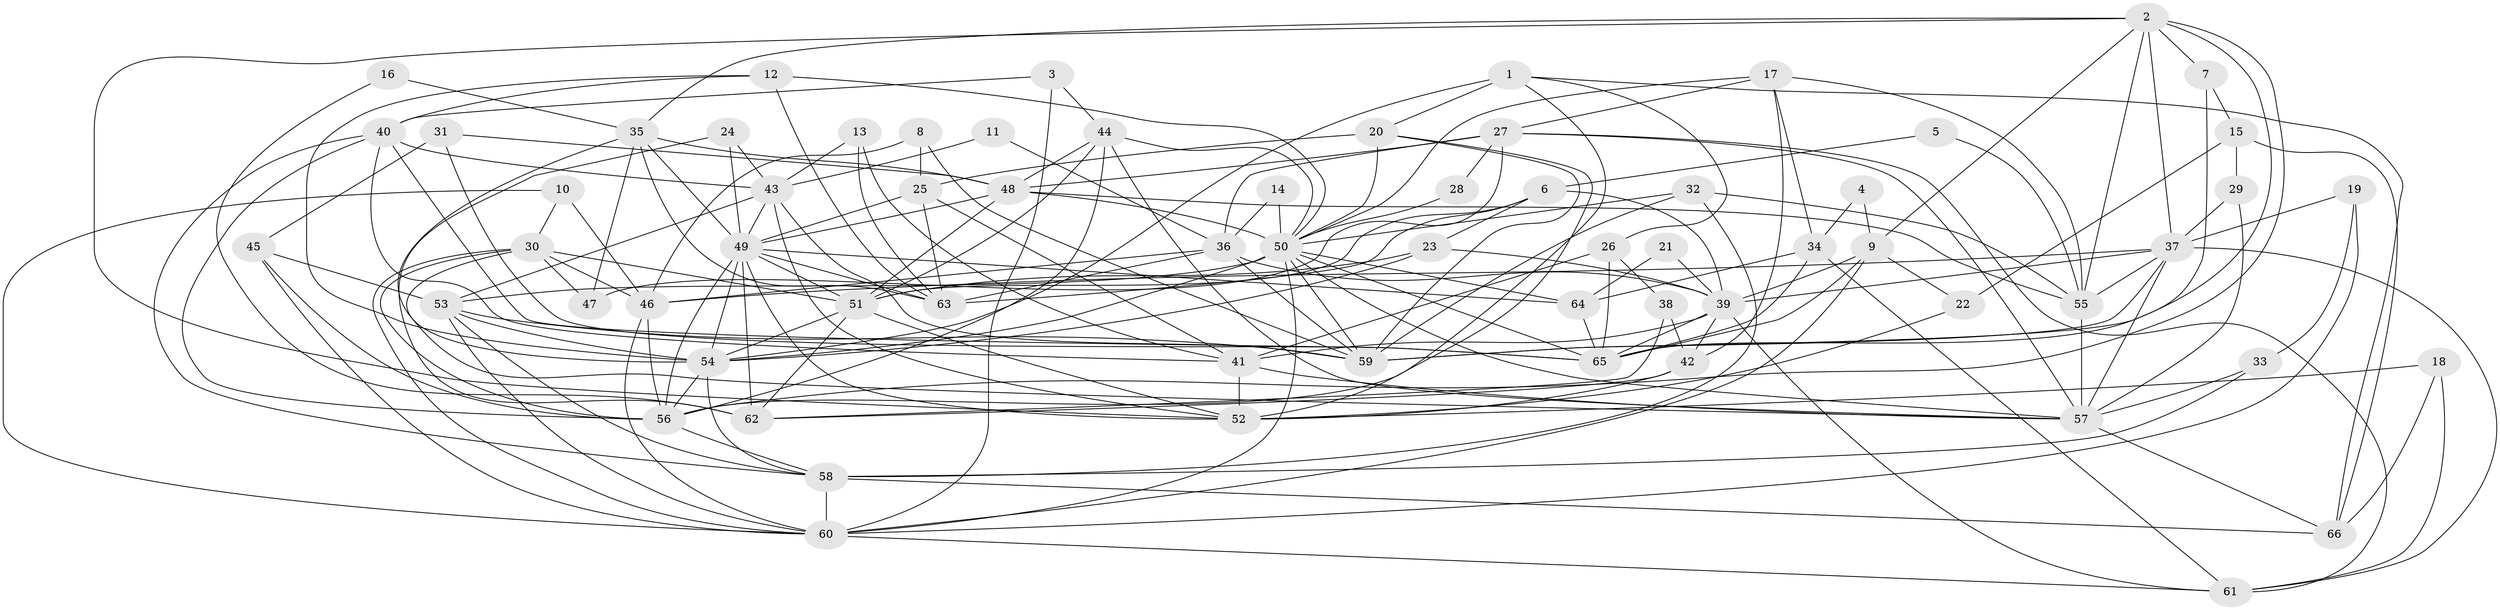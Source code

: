 // original degree distribution, {6: 0.10687022900763359, 4: 0.22900763358778625, 7: 0.05343511450381679, 3: 0.32061068702290074, 2: 0.13740458015267176, 5: 0.1297709923664122, 8: 0.022900763358778626}
// Generated by graph-tools (version 1.1) at 2025/26/03/09/25 03:26:18]
// undirected, 66 vertices, 187 edges
graph export_dot {
graph [start="1"]
  node [color=gray90,style=filled];
  1;
  2;
  3;
  4;
  5;
  6;
  7;
  8;
  9;
  10;
  11;
  12;
  13;
  14;
  15;
  16;
  17;
  18;
  19;
  20;
  21;
  22;
  23;
  24;
  25;
  26;
  27;
  28;
  29;
  30;
  31;
  32;
  33;
  34;
  35;
  36;
  37;
  38;
  39;
  40;
  41;
  42;
  43;
  44;
  45;
  46;
  47;
  48;
  49;
  50;
  51;
  52;
  53;
  54;
  55;
  56;
  57;
  58;
  59;
  60;
  61;
  62;
  63;
  64;
  65;
  66;
  1 -- 20 [weight=1.0];
  1 -- 26 [weight=1.0];
  1 -- 54 [weight=2.0];
  1 -- 56 [weight=1.0];
  1 -- 66 [weight=1.0];
  2 -- 7 [weight=1.0];
  2 -- 9 [weight=1.0];
  2 -- 35 [weight=1.0];
  2 -- 37 [weight=1.0];
  2 -- 52 [weight=1.0];
  2 -- 55 [weight=1.0];
  2 -- 56 [weight=1.0];
  2 -- 59 [weight=1.0];
  3 -- 40 [weight=1.0];
  3 -- 44 [weight=1.0];
  3 -- 60 [weight=1.0];
  4 -- 9 [weight=1.0];
  4 -- 34 [weight=1.0];
  5 -- 6 [weight=1.0];
  5 -- 55 [weight=2.0];
  6 -- 23 [weight=1.0];
  6 -- 39 [weight=1.0];
  6 -- 51 [weight=1.0];
  6 -- 63 [weight=1.0];
  7 -- 15 [weight=1.0];
  7 -- 65 [weight=1.0];
  8 -- 25 [weight=1.0];
  8 -- 46 [weight=1.0];
  8 -- 59 [weight=1.0];
  9 -- 22 [weight=1.0];
  9 -- 39 [weight=1.0];
  9 -- 60 [weight=1.0];
  9 -- 65 [weight=1.0];
  10 -- 30 [weight=1.0];
  10 -- 46 [weight=1.0];
  10 -- 60 [weight=1.0];
  11 -- 36 [weight=1.0];
  11 -- 43 [weight=1.0];
  12 -- 40 [weight=1.0];
  12 -- 50 [weight=1.0];
  12 -- 54 [weight=1.0];
  12 -- 63 [weight=1.0];
  13 -- 41 [weight=1.0];
  13 -- 43 [weight=1.0];
  13 -- 63 [weight=1.0];
  14 -- 36 [weight=1.0];
  14 -- 50 [weight=1.0];
  15 -- 22 [weight=1.0];
  15 -- 29 [weight=1.0];
  15 -- 66 [weight=1.0];
  16 -- 35 [weight=1.0];
  16 -- 62 [weight=1.0];
  17 -- 27 [weight=1.0];
  17 -- 34 [weight=1.0];
  17 -- 42 [weight=1.0];
  17 -- 50 [weight=1.0];
  17 -- 55 [weight=1.0];
  18 -- 52 [weight=1.0];
  18 -- 61 [weight=1.0];
  18 -- 66 [weight=1.0];
  19 -- 33 [weight=1.0];
  19 -- 37 [weight=1.0];
  19 -- 60 [weight=1.0];
  20 -- 25 [weight=1.0];
  20 -- 50 [weight=1.0];
  20 -- 52 [weight=1.0];
  20 -- 59 [weight=1.0];
  21 -- 39 [weight=1.0];
  21 -- 64 [weight=1.0];
  22 -- 52 [weight=1.0];
  23 -- 39 [weight=1.0];
  23 -- 51 [weight=1.0];
  23 -- 54 [weight=1.0];
  24 -- 43 [weight=1.0];
  24 -- 49 [weight=1.0];
  24 -- 62 [weight=1.0];
  25 -- 41 [weight=1.0];
  25 -- 49 [weight=1.0];
  25 -- 63 [weight=1.0];
  26 -- 38 [weight=1.0];
  26 -- 41 [weight=1.0];
  26 -- 65 [weight=1.0];
  27 -- 28 [weight=1.0];
  27 -- 36 [weight=1.0];
  27 -- 47 [weight=1.0];
  27 -- 48 [weight=1.0];
  27 -- 57 [weight=1.0];
  27 -- 61 [weight=1.0];
  28 -- 50 [weight=1.0];
  29 -- 37 [weight=1.0];
  29 -- 57 [weight=1.0];
  30 -- 46 [weight=1.0];
  30 -- 47 [weight=1.0];
  30 -- 51 [weight=1.0];
  30 -- 56 [weight=1.0];
  30 -- 57 [weight=1.0];
  30 -- 60 [weight=1.0];
  31 -- 45 [weight=1.0];
  31 -- 48 [weight=1.0];
  31 -- 65 [weight=1.0];
  32 -- 50 [weight=2.0];
  32 -- 55 [weight=1.0];
  32 -- 58 [weight=2.0];
  32 -- 59 [weight=1.0];
  33 -- 57 [weight=1.0];
  33 -- 58 [weight=1.0];
  34 -- 61 [weight=1.0];
  34 -- 64 [weight=1.0];
  34 -- 65 [weight=1.0];
  35 -- 47 [weight=1.0];
  35 -- 48 [weight=1.0];
  35 -- 49 [weight=1.0];
  35 -- 54 [weight=1.0];
  35 -- 63 [weight=1.0];
  36 -- 39 [weight=1.0];
  36 -- 46 [weight=1.0];
  36 -- 59 [weight=1.0];
  36 -- 63 [weight=1.0];
  37 -- 39 [weight=1.0];
  37 -- 46 [weight=1.0];
  37 -- 55 [weight=2.0];
  37 -- 57 [weight=2.0];
  37 -- 59 [weight=1.0];
  37 -- 61 [weight=1.0];
  38 -- 42 [weight=1.0];
  38 -- 62 [weight=1.0];
  39 -- 41 [weight=1.0];
  39 -- 42 [weight=1.0];
  39 -- 61 [weight=1.0];
  39 -- 65 [weight=1.0];
  40 -- 41 [weight=1.0];
  40 -- 43 [weight=1.0];
  40 -- 56 [weight=1.0];
  40 -- 58 [weight=1.0];
  40 -- 65 [weight=1.0];
  41 -- 52 [weight=1.0];
  41 -- 57 [weight=1.0];
  42 -- 52 [weight=1.0];
  42 -- 62 [weight=1.0];
  43 -- 49 [weight=1.0];
  43 -- 52 [weight=1.0];
  43 -- 53 [weight=1.0];
  43 -- 59 [weight=1.0];
  44 -- 48 [weight=1.0];
  44 -- 50 [weight=1.0];
  44 -- 51 [weight=1.0];
  44 -- 56 [weight=1.0];
  44 -- 57 [weight=1.0];
  45 -- 53 [weight=1.0];
  45 -- 56 [weight=1.0];
  45 -- 60 [weight=1.0];
  46 -- 56 [weight=1.0];
  46 -- 60 [weight=1.0];
  48 -- 49 [weight=1.0];
  48 -- 50 [weight=1.0];
  48 -- 51 [weight=1.0];
  48 -- 55 [weight=1.0];
  49 -- 51 [weight=1.0];
  49 -- 52 [weight=1.0];
  49 -- 54 [weight=1.0];
  49 -- 56 [weight=1.0];
  49 -- 62 [weight=2.0];
  49 -- 63 [weight=1.0];
  49 -- 64 [weight=1.0];
  50 -- 53 [weight=1.0];
  50 -- 54 [weight=1.0];
  50 -- 57 [weight=1.0];
  50 -- 59 [weight=1.0];
  50 -- 60 [weight=1.0];
  50 -- 64 [weight=1.0];
  50 -- 65 [weight=1.0];
  51 -- 52 [weight=1.0];
  51 -- 54 [weight=1.0];
  51 -- 62 [weight=1.0];
  53 -- 54 [weight=1.0];
  53 -- 58 [weight=1.0];
  53 -- 59 [weight=1.0];
  53 -- 60 [weight=1.0];
  54 -- 56 [weight=1.0];
  54 -- 58 [weight=1.0];
  55 -- 57 [weight=1.0];
  56 -- 58 [weight=1.0];
  57 -- 66 [weight=1.0];
  58 -- 60 [weight=1.0];
  58 -- 66 [weight=1.0];
  60 -- 61 [weight=1.0];
  64 -- 65 [weight=1.0];
}
